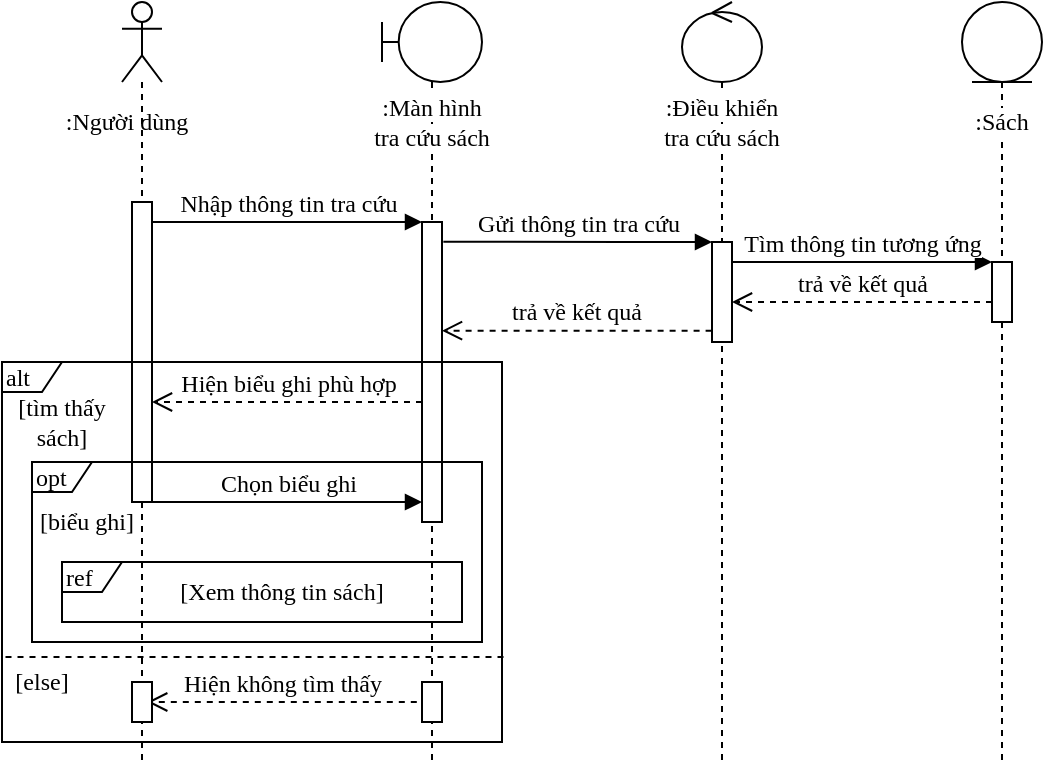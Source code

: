 <mxfile version="13.3.5" type="device"><diagram name="Page-1" id="13e1069c-82ec-6db2-03f1-153e76fe0fe0"><mxGraphModel dx="1202" dy="596" grid="1" gridSize="10" guides="1" tooltips="1" connect="1" arrows="1" fold="1" page="1" pageScale="1" pageWidth="827" pageHeight="1169" background="#ffffff" math="0" shadow="0"><root><mxCell id="0"/><mxCell id="1" parent="0"/><mxCell id="tdb_ClGOePPP8fU_YmU6-1" value="" style="shape=umlLifeline;participant=umlActor;perimeter=lifelinePerimeter;whiteSpace=wrap;html=1;container=1;collapsible=0;recursiveResize=0;verticalAlign=top;spacingTop=36;labelBackgroundColor=#ffffff;outlineConnect=0;fontFamily=Times New Roman;fontSize=11;" parent="1" vertex="1"><mxGeometry x="100" y="20" width="20" height="380" as="geometry"/></mxCell><mxCell id="tdb_ClGOePPP8fU_YmU6-8" value="" style="html=1;points=[];perimeter=orthogonalPerimeter;fontFamily=Times New Roman;fontSize=12;" parent="tdb_ClGOePPP8fU_YmU6-1" vertex="1"><mxGeometry x="5" y="100" width="10" height="150" as="geometry"/></mxCell><mxCell id="tdb_ClGOePPP8fU_YmU6-2" value="" style="shape=umlLifeline;participant=umlBoundary;perimeter=lifelinePerimeter;whiteSpace=wrap;html=1;container=1;collapsible=0;recursiveResize=0;verticalAlign=top;spacingTop=36;labelBackgroundColor=#ffffff;outlineConnect=0;fontFamily=Times New Roman;fontSize=12;" parent="1" vertex="1"><mxGeometry x="230" y="20" width="50" height="380" as="geometry"/></mxCell><mxCell id="tdb_ClGOePPP8fU_YmU6-10" value="" style="html=1;points=[];perimeter=orthogonalPerimeter;fontFamily=Times New Roman;fontSize=12;" parent="tdb_ClGOePPP8fU_YmU6-2" vertex="1"><mxGeometry x="20" y="110" width="10" height="150" as="geometry"/></mxCell><mxCell id="tdb_ClGOePPP8fU_YmU6-3" value="" style="shape=umlLifeline;participant=umlControl;perimeter=lifelinePerimeter;whiteSpace=wrap;html=1;container=1;collapsible=0;recursiveResize=0;verticalAlign=top;spacingTop=36;labelBackgroundColor=#ffffff;outlineConnect=0;fontFamily=Times New Roman;fontSize=12;" parent="1" vertex="1"><mxGeometry x="380" y="20" width="40" height="380" as="geometry"/></mxCell><mxCell id="tdb_ClGOePPP8fU_YmU6-4" value="" style="shape=umlLifeline;participant=umlEntity;perimeter=lifelinePerimeter;whiteSpace=wrap;html=1;container=1;collapsible=0;recursiveResize=0;verticalAlign=top;spacingTop=36;labelBackgroundColor=#ffffff;outlineConnect=0;fontFamily=Times New Roman;fontSize=12;" parent="1" vertex="1"><mxGeometry x="520" y="20" width="40" height="380" as="geometry"/></mxCell><mxCell id="tdb_ClGOePPP8fU_YmU6-13" value="" style="html=1;points=[];perimeter=orthogonalPerimeter;fontFamily=Times New Roman;fontSize=12;" parent="tdb_ClGOePPP8fU_YmU6-4" vertex="1"><mxGeometry x="15" y="130" width="10" height="30" as="geometry"/></mxCell><mxCell id="tdb_ClGOePPP8fU_YmU6-6" value="Nhập thông tin tra cứu" style="html=1;verticalAlign=bottom;endArrow=block;fontFamily=Times New Roman;fontSize=12;" parent="1" source="tdb_ClGOePPP8fU_YmU6-8" target="tdb_ClGOePPP8fU_YmU6-10" edge="1"><mxGeometry width="80" relative="1" as="geometry"><mxPoint x="130" y="120" as="sourcePoint"/><mxPoint x="220" y="140" as="targetPoint"/><Array as="points"><mxPoint x="150" y="130"/></Array></mxGeometry></mxCell><mxCell id="tdb_ClGOePPP8fU_YmU6-7" value="Hiện biểu ghi phù hợp" style="html=1;verticalAlign=bottom;endArrow=open;dashed=1;endSize=8;fontFamily=Times New Roman;fontSize=12;" parent="1" edge="1"><mxGeometry relative="1" as="geometry"><mxPoint x="250" y="220" as="sourcePoint"/><mxPoint x="115" y="220" as="targetPoint"/><Array as="points"><mxPoint x="180" y="220"/></Array></mxGeometry></mxCell><mxCell id="tdb_ClGOePPP8fU_YmU6-9" value="Gửi thông tin tra cứu" style="html=1;verticalAlign=bottom;endArrow=block;fontFamily=Times New Roman;fontSize=12;exitX=1.067;exitY=0.066;exitDx=0;exitDy=0;exitPerimeter=0;" parent="1" source="tdb_ClGOePPP8fU_YmU6-10" target="tdb_ClGOePPP8fU_YmU6-12" edge="1"><mxGeometry width="80" relative="1" as="geometry"><mxPoint x="260.0" y="150" as="sourcePoint"/><mxPoint x="404.69" y="150" as="targetPoint"/><Array as="points"><mxPoint x="360" y="140"/></Array></mxGeometry></mxCell><mxCell id="tdb_ClGOePPP8fU_YmU6-11" value="Tìm thông tin tương ứng" style="html=1;verticalAlign=bottom;endArrow=block;fontFamily=Times New Roman;fontSize=12;" parent="1" source="tdb_ClGOePPP8fU_YmU6-12" target="tdb_ClGOePPP8fU_YmU6-13" edge="1"><mxGeometry width="80" relative="1" as="geometry"><mxPoint x="400" y="150.24" as="sourcePoint"/><mxPoint x="530" y="150" as="targetPoint"/><Array as="points"><mxPoint x="440.09" y="150"/><mxPoint x="500.09" y="150"/></Array></mxGeometry></mxCell><mxCell id="tdb_ClGOePPP8fU_YmU6-12" value="" style="html=1;points=[];perimeter=orthogonalPerimeter;fontFamily=Times New Roman;fontSize=12;" parent="1" vertex="1"><mxGeometry x="395" y="140" width="10" height="50" as="geometry"/></mxCell><mxCell id="tdb_ClGOePPP8fU_YmU6-14" value="alt" style="shape=umlFrame;whiteSpace=wrap;html=1;width=30;height=15;fontFamily=Times New Roman;fontSize=12;align=left;" parent="1" vertex="1"><mxGeometry x="40" y="200" width="250" height="190" as="geometry"/></mxCell><mxCell id="tdb_ClGOePPP8fU_YmU6-20" value="[tìm thấy sách]" style="text;html=1;strokeColor=none;fillColor=none;align=center;verticalAlign=middle;whiteSpace=wrap;rounded=0;fontFamily=Times New Roman;fontSize=12;" parent="1" vertex="1"><mxGeometry x="45" y="220" width="50" height="20" as="geometry"/></mxCell><mxCell id="tdb_ClGOePPP8fU_YmU6-26" value="Chọn biểu ghi" style="html=1;verticalAlign=bottom;endArrow=block;fontFamily=Times New Roman;fontSize=12;" parent="1" source="tdb_ClGOePPP8fU_YmU6-8" target="tdb_ClGOePPP8fU_YmU6-10" edge="1"><mxGeometry width="80" relative="1" as="geometry"><mxPoint x="117.5" y="270" as="sourcePoint"/><mxPoint x="252.5" y="270" as="targetPoint"/><Array as="points"><mxPoint x="152.19" y="270"/></Array></mxGeometry></mxCell><mxCell id="tdb_ClGOePPP8fU_YmU6-27" value="opt" style="shape=umlFrame;whiteSpace=wrap;html=1;width=30;height=15;fontFamily=Times New Roman;fontSize=12;align=left;" parent="1" vertex="1"><mxGeometry x="55" y="250" width="225" height="90" as="geometry"/></mxCell><mxCell id="tdb_ClGOePPP8fU_YmU6-28" value="[biểu ghi]" style="text;html=1;strokeColor=none;fillColor=none;align=center;verticalAlign=middle;whiteSpace=wrap;rounded=0;fontFamily=Times New Roman;fontSize=12;" parent="1" vertex="1"><mxGeometry x="55" y="270" width="55" height="20" as="geometry"/></mxCell><mxCell id="tdb_ClGOePPP8fU_YmU6-29" value="ref" style="shape=umlFrame;whiteSpace=wrap;html=1;fontFamily=Times New Roman;fontSize=12;align=left;width=30;height=15;" parent="1" vertex="1"><mxGeometry x="70" y="300" width="200" height="30" as="geometry"/></mxCell><mxCell id="tdb_ClGOePPP8fU_YmU6-30" value="[Xem thông tin sách]" style="text;html=1;strokeColor=none;fillColor=none;align=center;verticalAlign=middle;whiteSpace=wrap;rounded=0;fontFamily=Times New Roman;fontSize=12;" parent="1" vertex="1"><mxGeometry x="120" y="305" width="120" height="20" as="geometry"/></mxCell><mxCell id="tdb_ClGOePPP8fU_YmU6-32" value="trả về kết quả" style="html=1;verticalAlign=bottom;endArrow=open;dashed=1;endSize=8;fontFamily=Times New Roman;fontSize=12;" parent="1" source="tdb_ClGOePPP8fU_YmU6-13" target="tdb_ClGOePPP8fU_YmU6-12" edge="1"><mxGeometry relative="1" as="geometry"><mxPoint x="520" y="190" as="sourcePoint"/><mxPoint x="440" y="190" as="targetPoint"/><Array as="points"><mxPoint x="490" y="170"/></Array></mxGeometry></mxCell><mxCell id="tdb_ClGOePPP8fU_YmU6-33" value="trả về kết quả" style="html=1;verticalAlign=bottom;endArrow=open;dashed=1;endSize=8;fontFamily=Times New Roman;fontSize=12;exitX=-0.02;exitY=0.887;exitDx=0;exitDy=0;exitPerimeter=0;" parent="1" source="tdb_ClGOePPP8fU_YmU6-12" target="tdb_ClGOePPP8fU_YmU6-10" edge="1"><mxGeometry relative="1" as="geometry"><mxPoint x="389.27" y="200" as="sourcePoint"/><mxPoint x="260" y="198" as="targetPoint"/></mxGeometry></mxCell><mxCell id="GiUdu1NR9oItqfrMwQUK-1" value=":Người dùng" style="text;html=1;strokeColor=none;fillColor=none;align=center;verticalAlign=middle;whiteSpace=wrap;rounded=0;fontSize=12;fontFamily=Times New Roman;" parent="1" vertex="1"><mxGeometry x="70" y="70" width="65" height="20" as="geometry"/></mxCell><mxCell id="GiUdu1NR9oItqfrMwQUK-2" value="&lt;span style=&quot;background-color: rgb(255 , 255 , 255)&quot;&gt;:Màn hình tra cứu sách&lt;/span&gt;" style="text;html=1;strokeColor=none;fillColor=none;align=center;verticalAlign=middle;whiteSpace=wrap;rounded=0;fontFamily=Times New Roman;fontSize=12;" parent="1" vertex="1"><mxGeometry x="225" y="70" width="60" height="20" as="geometry"/></mxCell><mxCell id="GiUdu1NR9oItqfrMwQUK-3" value="&lt;span style=&quot;background-color: rgb(255 , 255 , 255)&quot;&gt;:Điều khiển tra cứu sách&lt;/span&gt;" style="text;html=1;strokeColor=none;fillColor=none;align=center;verticalAlign=middle;whiteSpace=wrap;rounded=0;fontFamily=Times New Roman;fontSize=12;" parent="1" vertex="1"><mxGeometry x="370" y="70" width="60" height="20" as="geometry"/></mxCell><mxCell id="GiUdu1NR9oItqfrMwQUK-4" value="&lt;span style=&quot;background-color: rgb(255 , 255 , 255)&quot;&gt;:Sách&lt;/span&gt;" style="text;html=1;strokeColor=none;fillColor=none;align=center;verticalAlign=middle;whiteSpace=wrap;rounded=0;fontFamily=Times New Roman;fontSize=12;" parent="1" vertex="1"><mxGeometry x="515" y="70" width="50" height="20" as="geometry"/></mxCell><mxCell id="GiUdu1NR9oItqfrMwQUK-5" value="" style="endArrow=none;dashed=1;html=1;fontFamily=Times New Roman;fontSize=12;entryX=-0.002;entryY=0.776;entryDx=0;entryDy=0;entryPerimeter=0;exitX=1.003;exitY=0.776;exitDx=0;exitDy=0;exitPerimeter=0;" parent="1" source="tdb_ClGOePPP8fU_YmU6-14" target="tdb_ClGOePPP8fU_YmU6-14" edge="1"><mxGeometry width="50" height="50" relative="1" as="geometry"><mxPoint x="580" y="360" as="sourcePoint"/><mxPoint x="50" y="363" as="targetPoint"/><Array as="points"/></mxGeometry></mxCell><mxCell id="GiUdu1NR9oItqfrMwQUK-6" value="[else]" style="text;html=1;strokeColor=none;fillColor=none;align=center;verticalAlign=middle;whiteSpace=wrap;rounded=0;fontFamily=Times New Roman;fontSize=12;" parent="1" vertex="1"><mxGeometry x="45" y="350" width="30" height="20" as="geometry"/></mxCell><mxCell id="GiUdu1NR9oItqfrMwQUK-11" value="Hiện không tìm thấy" style="html=1;verticalAlign=bottom;endArrow=open;dashed=1;endSize=8;fontFamily=Times New Roman;fontSize=12;exitX=-0.02;exitY=0.887;exitDx=0;exitDy=0;exitPerimeter=0;" parent="1" edge="1"><mxGeometry relative="1" as="geometry"><mxPoint x="247.4" y="370" as="sourcePoint"/><mxPoint x="112.6" y="370" as="targetPoint"/></mxGeometry></mxCell><mxCell id="GiUdu1NR9oItqfrMwQUK-12" value="" style="html=1;points=[];perimeter=orthogonalPerimeter;fontFamily=Times New Roman;fontSize=12;" parent="1" vertex="1"><mxGeometry x="105" y="360" width="10" height="20" as="geometry"/></mxCell><mxCell id="GiUdu1NR9oItqfrMwQUK-14" value="" style="html=1;points=[];perimeter=orthogonalPerimeter;fontFamily=Times New Roman;fontSize=12;" parent="1" vertex="1"><mxGeometry x="250" y="360" width="10" height="20" as="geometry"/></mxCell></root></mxGraphModel></diagram></mxfile>